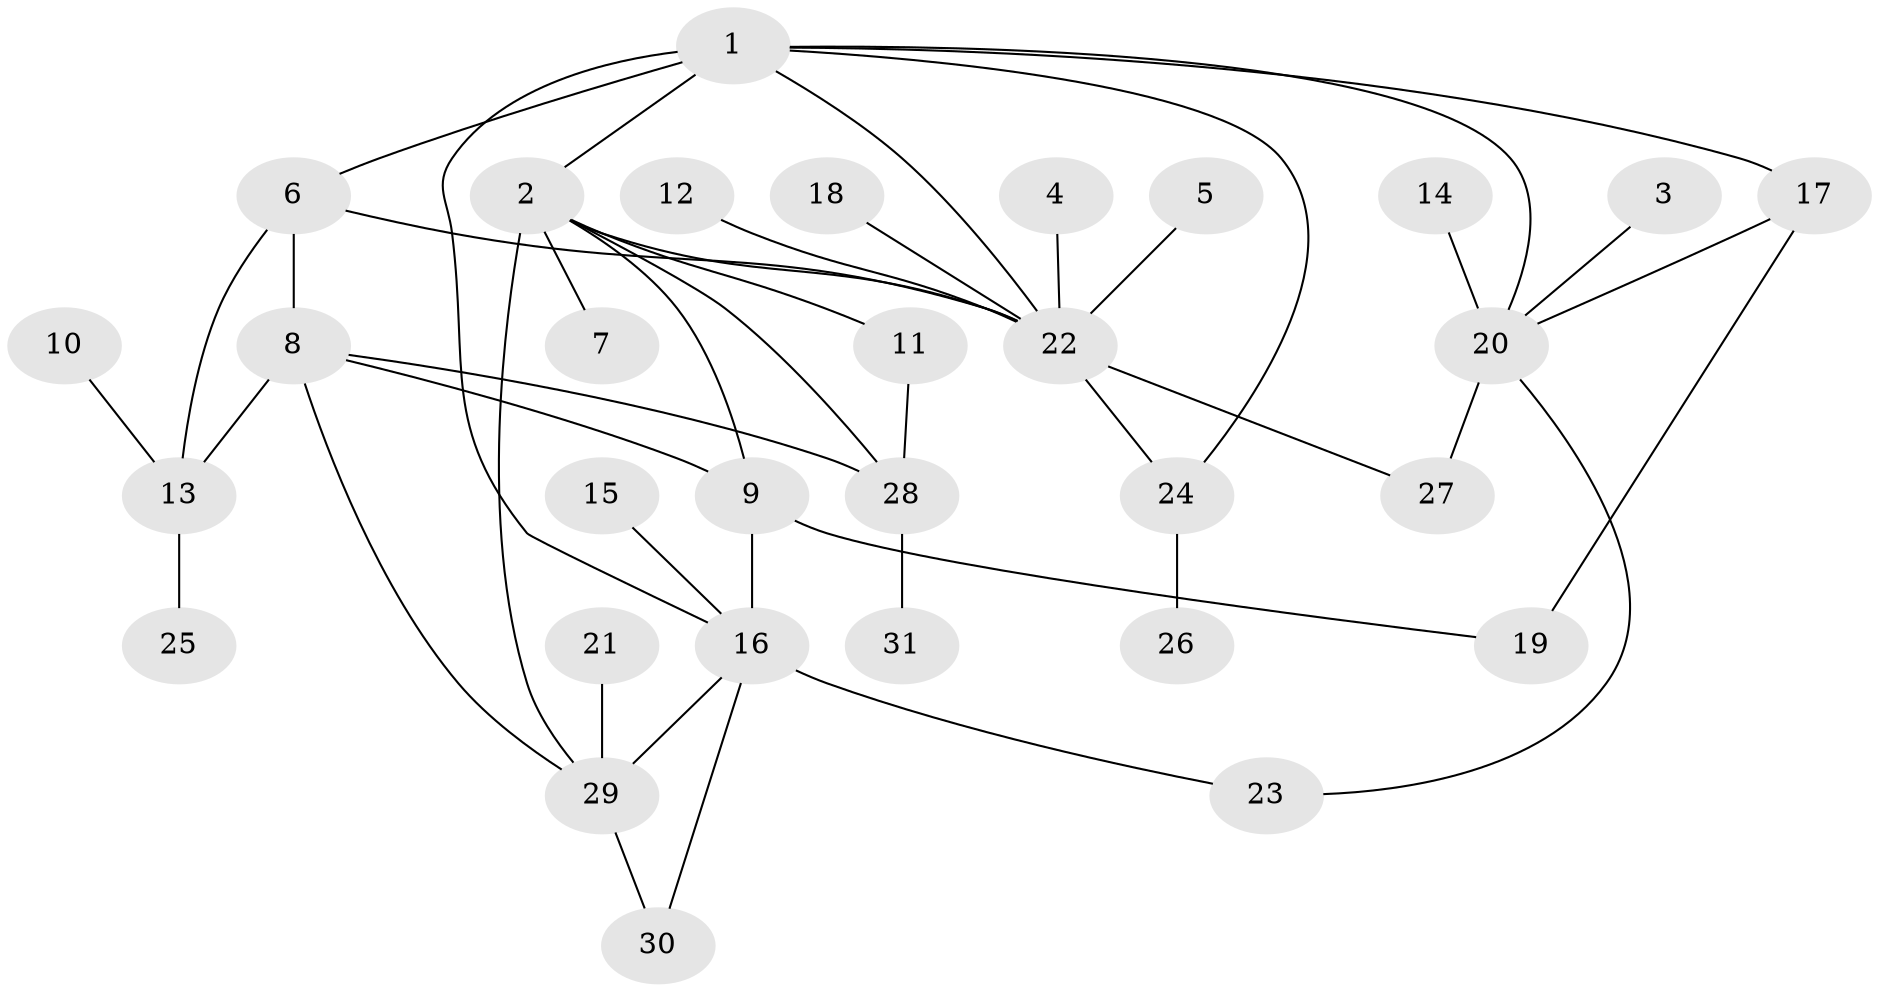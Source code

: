 // original degree distribution, {6: 0.06451612903225806, 4: 0.08064516129032258, 9: 0.016129032258064516, 5: 0.03225806451612903, 11: 0.016129032258064516, 8: 0.03225806451612903, 7: 0.016129032258064516, 1: 0.5967741935483871, 3: 0.03225806451612903, 2: 0.11290322580645161}
// Generated by graph-tools (version 1.1) at 2025/02/03/09/25 03:02:45]
// undirected, 31 vertices, 45 edges
graph export_dot {
graph [start="1"]
  node [color=gray90,style=filled];
  1;
  2;
  3;
  4;
  5;
  6;
  7;
  8;
  9;
  10;
  11;
  12;
  13;
  14;
  15;
  16;
  17;
  18;
  19;
  20;
  21;
  22;
  23;
  24;
  25;
  26;
  27;
  28;
  29;
  30;
  31;
  1 -- 2 [weight=1.0];
  1 -- 6 [weight=1.0];
  1 -- 16 [weight=2.0];
  1 -- 17 [weight=1.0];
  1 -- 20 [weight=1.0];
  1 -- 22 [weight=1.0];
  1 -- 24 [weight=1.0];
  2 -- 7 [weight=1.0];
  2 -- 9 [weight=1.0];
  2 -- 11 [weight=1.0];
  2 -- 22 [weight=1.0];
  2 -- 28 [weight=1.0];
  2 -- 29 [weight=1.0];
  3 -- 20 [weight=1.0];
  4 -- 22 [weight=1.0];
  5 -- 22 [weight=1.0];
  6 -- 8 [weight=1.0];
  6 -- 13 [weight=1.0];
  6 -- 22 [weight=1.0];
  8 -- 9 [weight=1.0];
  8 -- 13 [weight=1.0];
  8 -- 28 [weight=1.0];
  8 -- 29 [weight=1.0];
  9 -- 16 [weight=1.0];
  9 -- 19 [weight=1.0];
  10 -- 13 [weight=1.0];
  11 -- 28 [weight=1.0];
  12 -- 22 [weight=1.0];
  13 -- 25 [weight=1.0];
  14 -- 20 [weight=1.0];
  15 -- 16 [weight=1.0];
  16 -- 23 [weight=1.0];
  16 -- 29 [weight=1.0];
  16 -- 30 [weight=1.0];
  17 -- 19 [weight=1.0];
  17 -- 20 [weight=1.0];
  18 -- 22 [weight=1.0];
  20 -- 23 [weight=1.0];
  20 -- 27 [weight=1.0];
  21 -- 29 [weight=1.0];
  22 -- 24 [weight=1.0];
  22 -- 27 [weight=1.0];
  24 -- 26 [weight=1.0];
  28 -- 31 [weight=1.0];
  29 -- 30 [weight=1.0];
}
